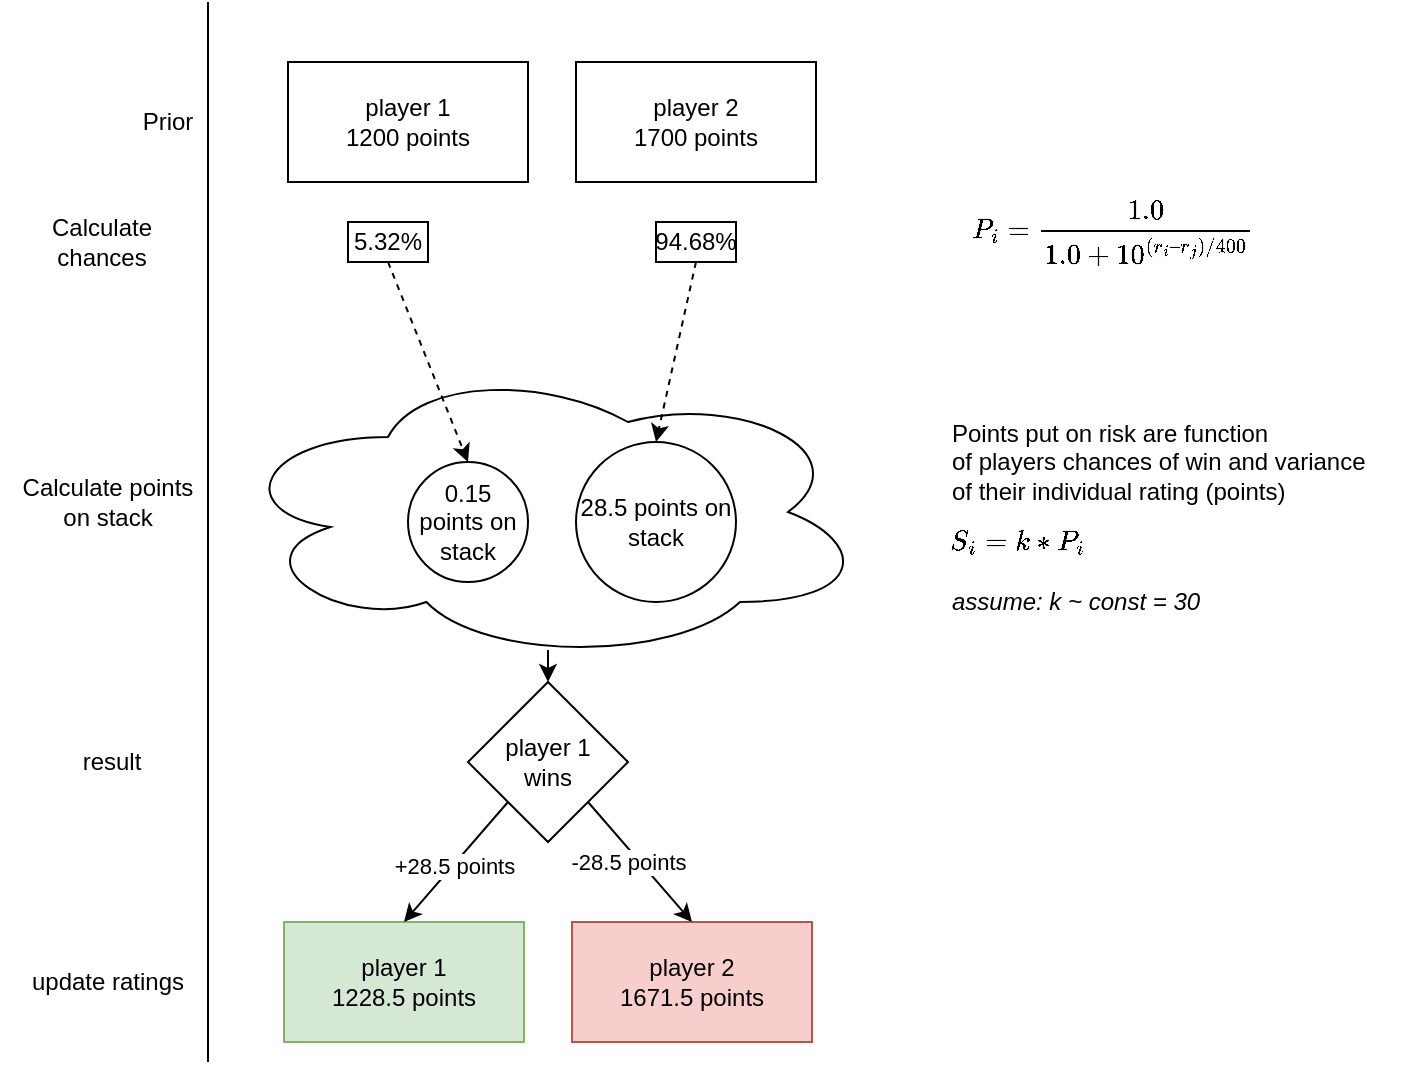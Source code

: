 <mxfile version="14.4.3" type="github"><diagram id="cakEFrRd72qMYgAfNt3M" name="Elo algo"><mxGraphModel dx="946" dy="626" grid="1" gridSize="10" guides="1" tooltips="1" connect="1" arrows="1" fold="1" page="1" pageScale="1" pageWidth="827" pageHeight="1169" math="1" shadow="0"><root><mxCell id="0"/><mxCell id="1" parent="0"/><mxCell id="n1KAGwTbYY6JsVLPY7M9-20" value="" style="ellipse;shape=cloud;whiteSpace=wrap;html=1;fillColor=none;" parent="1" vertex="1"><mxGeometry x="130" y="190" width="320" height="150" as="geometry"/></mxCell><mxCell id="n1KAGwTbYY6JsVLPY7M9-1" value="&lt;div&gt;player 1&lt;/div&gt;&lt;div&gt;1200 points&lt;br&gt;&lt;/div&gt;" style="rounded=0;whiteSpace=wrap;html=1;" parent="1" vertex="1"><mxGeometry x="160" y="40" width="120" height="60" as="geometry"/></mxCell><mxCell id="n1KAGwTbYY6JsVLPY7M9-22" style="rounded=0;orthogonalLoop=1;jettySize=auto;html=1;exitX=0.5;exitY=1;exitDx=0;exitDy=0;entryX=0.5;entryY=0;entryDx=0;entryDy=0;dashed=1;" parent="1" source="n1KAGwTbYY6JsVLPY7M9-48" target="n1KAGwTbYY6JsVLPY7M9-5" edge="1"><mxGeometry relative="1" as="geometry"><mxPoint x="364" y="190" as="sourcePoint"/></mxGeometry></mxCell><mxCell id="n1KAGwTbYY6JsVLPY7M9-2" value="&lt;div&gt;player 2&lt;/div&gt;&lt;div&gt;1700 points&lt;br&gt;&lt;/div&gt;" style="rounded=0;whiteSpace=wrap;html=1;" parent="1" vertex="1"><mxGeometry x="304" y="40" width="120" height="60" as="geometry"/></mxCell><mxCell id="n1KAGwTbYY6JsVLPY7M9-17" value="&lt;div&gt;&lt;br&gt;&lt;/div&gt;" style="text;html=1;strokeColor=none;fillColor=none;align=left;verticalAlign=middle;whiteSpace=wrap;rounded=0;" parent="1" vertex="1"><mxGeometry x="140" y="460" width="140" height="90" as="geometry"/></mxCell><mxCell id="n1KAGwTbYY6JsVLPY7M9-4" value="0.15 points on stack" style="ellipse;whiteSpace=wrap;html=1;aspect=fixed;" parent="1" vertex="1"><mxGeometry x="220" y="240" width="60" height="60" as="geometry"/></mxCell><mxCell id="n1KAGwTbYY6JsVLPY7M9-5" value="28.5 points on stack" style="ellipse;whiteSpace=wrap;html=1;aspect=fixed;" parent="1" vertex="1"><mxGeometry x="304" y="230" width="80" height="80" as="geometry"/></mxCell><mxCell id="n1KAGwTbYY6JsVLPY7M9-21" value="" style="endArrow=classic;html=1;dashed=1;exitX=0.5;exitY=1;exitDx=0;exitDy=0;entryX=0.5;entryY=0;entryDx=0;entryDy=0;" parent="1" source="n1KAGwTbYY6JsVLPY7M9-47" target="n1KAGwTbYY6JsVLPY7M9-4" edge="1"><mxGeometry width="50" height="50" relative="1" as="geometry"><mxPoint x="220" y="190" as="sourcePoint"/><mxPoint x="420" y="250" as="targetPoint"/></mxGeometry></mxCell><mxCell id="n1KAGwTbYY6JsVLPY7M9-23" value="&lt;div&gt;Points put on risk are function&lt;/div&gt;&lt;div&gt;of players chances of win and variance of their individual rating (points)&lt;br&gt;&lt;/div&gt;" style="text;html=1;strokeColor=none;fillColor=none;align=left;verticalAlign=middle;whiteSpace=wrap;rounded=0;" parent="1" vertex="1"><mxGeometry x="490" y="220" width="210" height="40" as="geometry"/></mxCell><mxCell id="n1KAGwTbYY6JsVLPY7M9-24" value="Prior" style="text;html=1;strokeColor=none;fillColor=none;align=center;verticalAlign=middle;whiteSpace=wrap;rounded=0;" parent="1" vertex="1"><mxGeometry x="80" y="60" width="40" height="20" as="geometry"/></mxCell><mxCell id="n1KAGwTbYY6JsVLPY7M9-25" value="Calculate chances" style="text;html=1;strokeColor=none;fillColor=none;align=center;verticalAlign=middle;whiteSpace=wrap;rounded=0;" parent="1" vertex="1"><mxGeometry x="16.5" y="120" width="100" height="20" as="geometry"/></mxCell><mxCell id="n1KAGwTbYY6JsVLPY7M9-26" value="" style="endArrow=none;html=1;" parent="1" edge="1"><mxGeometry width="50" height="50" relative="1" as="geometry"><mxPoint x="120" y="540" as="sourcePoint"/><mxPoint x="120" y="10" as="targetPoint"/></mxGeometry></mxCell><mxCell id="n1KAGwTbYY6JsVLPY7M9-28" value="&lt;div&gt;player 1&lt;/div&gt;&lt;div&gt;1228.5 points&lt;br&gt;&lt;/div&gt;" style="rounded=0;whiteSpace=wrap;html=1;fillColor=#d5e8d4;strokeColor=#82b366;" parent="1" vertex="1"><mxGeometry x="158" y="470" width="120" height="60" as="geometry"/></mxCell><mxCell id="n1KAGwTbYY6JsVLPY7M9-29" value="&lt;div&gt;player 2&lt;/div&gt;&lt;div&gt;1671.5 points&lt;br&gt;&lt;/div&gt;" style="rounded=0;whiteSpace=wrap;html=1;fillColor=#f8cecc;strokeColor=#b85450;" parent="1" vertex="1"><mxGeometry x="302" y="470" width="120" height="60" as="geometry"/></mxCell><mxCell id="n1KAGwTbYY6JsVLPY7M9-32" value="update ratings" style="text;html=1;strokeColor=none;fillColor=none;align=center;verticalAlign=middle;whiteSpace=wrap;rounded=0;" parent="1" vertex="1"><mxGeometry x="25" y="490" width="90" height="20" as="geometry"/></mxCell><mxCell id="n1KAGwTbYY6JsVLPY7M9-33" value="result" style="text;html=1;strokeColor=none;fillColor=none;align=center;verticalAlign=middle;whiteSpace=wrap;rounded=0;" parent="1" vertex="1"><mxGeometry x="26.5" y="380" width="90" height="20" as="geometry"/></mxCell><mxCell id="n1KAGwTbYY6JsVLPY7M9-37" style="edgeStyle=none;rounded=0;orthogonalLoop=1;jettySize=auto;html=1;exitX=0;exitY=1;exitDx=0;exitDy=0;entryX=0.5;entryY=0;entryDx=0;entryDy=0;" parent="1" source="n1KAGwTbYY6JsVLPY7M9-35" target="n1KAGwTbYY6JsVLPY7M9-28" edge="1"><mxGeometry relative="1" as="geometry"/></mxCell><mxCell id="n1KAGwTbYY6JsVLPY7M9-43" value="+28.5 points" style="edgeLabel;html=1;align=center;verticalAlign=middle;resizable=0;points=[];" parent="n1KAGwTbYY6JsVLPY7M9-37" vertex="1" connectable="0"><mxGeometry x="0.019" y="1" relative="1" as="geometry"><mxPoint x="-1" as="offset"/></mxGeometry></mxCell><mxCell id="n1KAGwTbYY6JsVLPY7M9-38" style="edgeStyle=none;rounded=0;orthogonalLoop=1;jettySize=auto;html=1;exitX=1;exitY=1;exitDx=0;exitDy=0;entryX=0.5;entryY=0;entryDx=0;entryDy=0;" parent="1" source="n1KAGwTbYY6JsVLPY7M9-35" target="n1KAGwTbYY6JsVLPY7M9-29" edge="1"><mxGeometry relative="1" as="geometry"/></mxCell><mxCell id="n1KAGwTbYY6JsVLPY7M9-42" value="-28.5 points" style="edgeLabel;html=1;align=center;verticalAlign=middle;resizable=0;points=[];" parent="n1KAGwTbYY6JsVLPY7M9-38" vertex="1" connectable="0"><mxGeometry x="-0.246" y="-2" relative="1" as="geometry"><mxPoint x="1.86" y="6.02" as="offset"/></mxGeometry></mxCell><mxCell id="n1KAGwTbYY6JsVLPY7M9-35" value="&lt;div align=&quot;center&quot;&gt;player 1 &lt;br&gt;&lt;/div&gt;&lt;div align=&quot;center&quot;&gt;wins&lt;/div&gt;" style="rhombus;whiteSpace=wrap;html=1;fillColor=none;align=center;" parent="1" vertex="1"><mxGeometry x="250" y="350" width="80" height="80" as="geometry"/></mxCell><mxCell id="n1KAGwTbYY6JsVLPY7M9-41" value="" style="endArrow=classic;html=1;exitX=0.5;exitY=0.96;exitDx=0;exitDy=0;exitPerimeter=0;entryX=0.5;entryY=0;entryDx=0;entryDy=0;" parent="1" source="n1KAGwTbYY6JsVLPY7M9-20" target="n1KAGwTbYY6JsVLPY7M9-35" edge="1"><mxGeometry width="50" height="50" relative="1" as="geometry"><mxPoint x="350" y="300" as="sourcePoint"/><mxPoint x="400" y="250" as="targetPoint"/></mxGeometry></mxCell><mxCell id="n1KAGwTbYY6JsVLPY7M9-45" value="$$P_i = \frac{1.0}{1.0 + 10^{(r_i – r_j) / 400}}$$" style="text;whiteSpace=wrap;html=1;" parent="1" vertex="1"><mxGeometry x="500" y="90" width="220" height="30" as="geometry"/></mxCell><mxCell id="n1KAGwTbYY6JsVLPY7M9-47" value="5.32%" style="text;html=1;fillColor=none;align=center;verticalAlign=middle;whiteSpace=wrap;rounded=0;strokeColor=#000000;" parent="1" vertex="1"><mxGeometry x="190" y="120" width="40" height="20" as="geometry"/></mxCell><mxCell id="n1KAGwTbYY6JsVLPY7M9-48" value="94.68%" style="text;html=1;fillColor=none;align=center;verticalAlign=middle;whiteSpace=wrap;rounded=0;strokeColor=#000000;" parent="1" vertex="1"><mxGeometry x="344" y="120" width="40" height="20" as="geometry"/></mxCell><mxCell id="n1KAGwTbYY6JsVLPY7M9-49" value="Calculate points on stack" style="text;html=1;strokeColor=none;fillColor=none;align=center;verticalAlign=middle;whiteSpace=wrap;rounded=0;" parent="1" vertex="1"><mxGeometry x="20" y="250" width="100" height="20" as="geometry"/></mxCell><mxCell id="n1KAGwTbYY6JsVLPY7M9-50" value="$$S_i = k * P_i$$" style="text;html=1;strokeColor=none;fillColor=none;align=center;verticalAlign=middle;whiteSpace=wrap;rounded=0;" parent="1" vertex="1"><mxGeometry x="490" y="270" width="70" height="20" as="geometry"/></mxCell><mxCell id="n1KAGwTbYY6JsVLPY7M9-51" value="assume: k ~ const = 30" style="text;html=1;strokeColor=none;fillColor=none;align=left;verticalAlign=middle;whiteSpace=wrap;rounded=0;fontStyle=2" parent="1" vertex="1"><mxGeometry x="490" y="300" width="140" height="20" as="geometry"/></mxCell></root></mxGraphModel></diagram></mxfile>